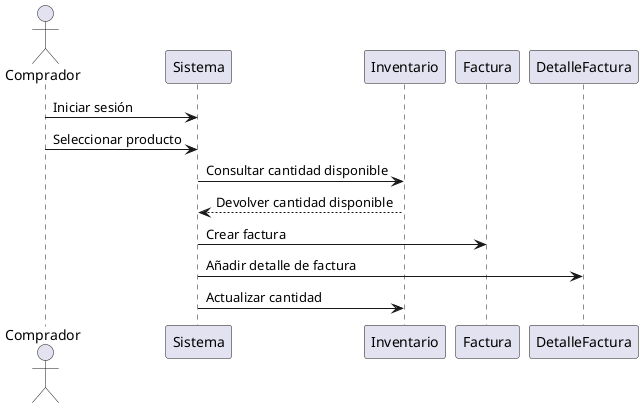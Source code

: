 @startuml  
actor Comprador  
participant "Sistema" as Sistema  
participant "Inventario" as Inventario  
participant "Factura" as Factura  
participant "DetalleFactura" as DetalleFactura  

Comprador -> Sistema : Iniciar sesión   
Comprador -> Sistema : Seleccionar producto  
Sistema -> Inventario : Consultar cantidad disponible  
Inventario --> Sistema : Devolver cantidad disponible  
Sistema -> Factura : Crear factura  
Sistema -> DetalleFactura : Añadir detalle de factura  
Sistema -> Inventario : Actualizar cantidad  
@enduml